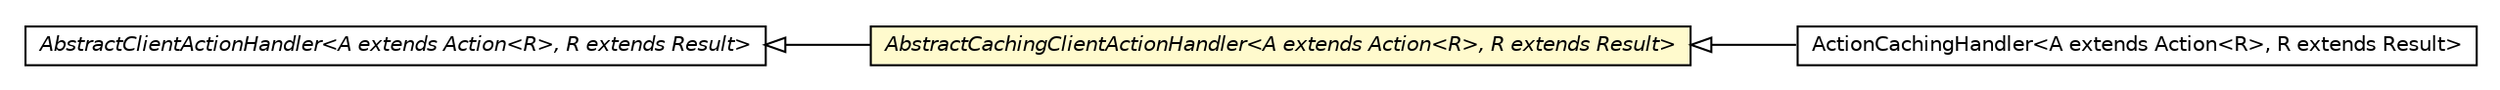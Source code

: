 #!/usr/local/bin/dot
#
# Class diagram 
# Generated by UMLGraph version R5_6-24-gf6e263 (http://www.umlgraph.org/)
#

digraph G {
	edge [fontname="Helvetica",fontsize=10,labelfontname="Helvetica",labelfontsize=10];
	node [fontname="Helvetica",fontsize=10,shape=plaintext];
	nodesep=0.25;
	ranksep=0.5;
	rankdir=LR;
	// com.gwtplatform.dispatch.client.actionhandler.AbstractClientActionHandler<A extends com.gwtplatform.dispatch.shared.Action<R>, R extends com.gwtplatform.dispatch.shared.Result>
	c57483 [label=<<table title="com.gwtplatform.dispatch.client.actionhandler.AbstractClientActionHandler" border="0" cellborder="1" cellspacing="0" cellpadding="2" port="p" href="../AbstractClientActionHandler.html">
		<tr><td><table border="0" cellspacing="0" cellpadding="1">
<tr><td align="center" balign="center"><font face="Helvetica-Oblique"> AbstractClientActionHandler&lt;A extends Action&lt;R&gt;, R extends Result&gt; </font></td></tr>
		</table></td></tr>
		</table>>, URL="../AbstractClientActionHandler.html", fontname="Helvetica", fontcolor="black", fontsize=10.0];
	// com.gwtplatform.dispatch.client.actionhandler.caching.ActionCachingHandler<A extends com.gwtplatform.dispatch.shared.Action<R>, R extends com.gwtplatform.dispatch.shared.Result>
	c57492 [label=<<table title="com.gwtplatform.dispatch.client.actionhandler.caching.ActionCachingHandler" border="0" cellborder="1" cellspacing="0" cellpadding="2" port="p" href="./ActionCachingHandler.html">
		<tr><td><table border="0" cellspacing="0" cellpadding="1">
<tr><td align="center" balign="center"> ActionCachingHandler&lt;A extends Action&lt;R&gt;, R extends Result&gt; </td></tr>
		</table></td></tr>
		</table>>, URL="./ActionCachingHandler.html", fontname="Helvetica", fontcolor="black", fontsize=10.0];
	// com.gwtplatform.dispatch.client.actionhandler.caching.AbstractCachingClientActionHandler<A extends com.gwtplatform.dispatch.shared.Action<R>, R extends com.gwtplatform.dispatch.shared.Result>
	c57493 [label=<<table title="com.gwtplatform.dispatch.client.actionhandler.caching.AbstractCachingClientActionHandler" border="0" cellborder="1" cellspacing="0" cellpadding="2" port="p" bgcolor="lemonChiffon" href="./AbstractCachingClientActionHandler.html">
		<tr><td><table border="0" cellspacing="0" cellpadding="1">
<tr><td align="center" balign="center"><font face="Helvetica-Oblique"> AbstractCachingClientActionHandler&lt;A extends Action&lt;R&gt;, R extends Result&gt; </font></td></tr>
		</table></td></tr>
		</table>>, URL="./AbstractCachingClientActionHandler.html", fontname="Helvetica", fontcolor="black", fontsize=10.0];
	//com.gwtplatform.dispatch.client.actionhandler.caching.ActionCachingHandler<A extends com.gwtplatform.dispatch.shared.Action<R>, R extends com.gwtplatform.dispatch.shared.Result> extends com.gwtplatform.dispatch.client.actionhandler.caching.AbstractCachingClientActionHandler<A, R>
	c57493:p -> c57492:p [dir=back,arrowtail=empty];
	//com.gwtplatform.dispatch.client.actionhandler.caching.AbstractCachingClientActionHandler<A extends com.gwtplatform.dispatch.shared.Action<R>, R extends com.gwtplatform.dispatch.shared.Result> extends com.gwtplatform.dispatch.client.actionhandler.AbstractClientActionHandler<A, R>
	c57483:p -> c57493:p [dir=back,arrowtail=empty];
}

